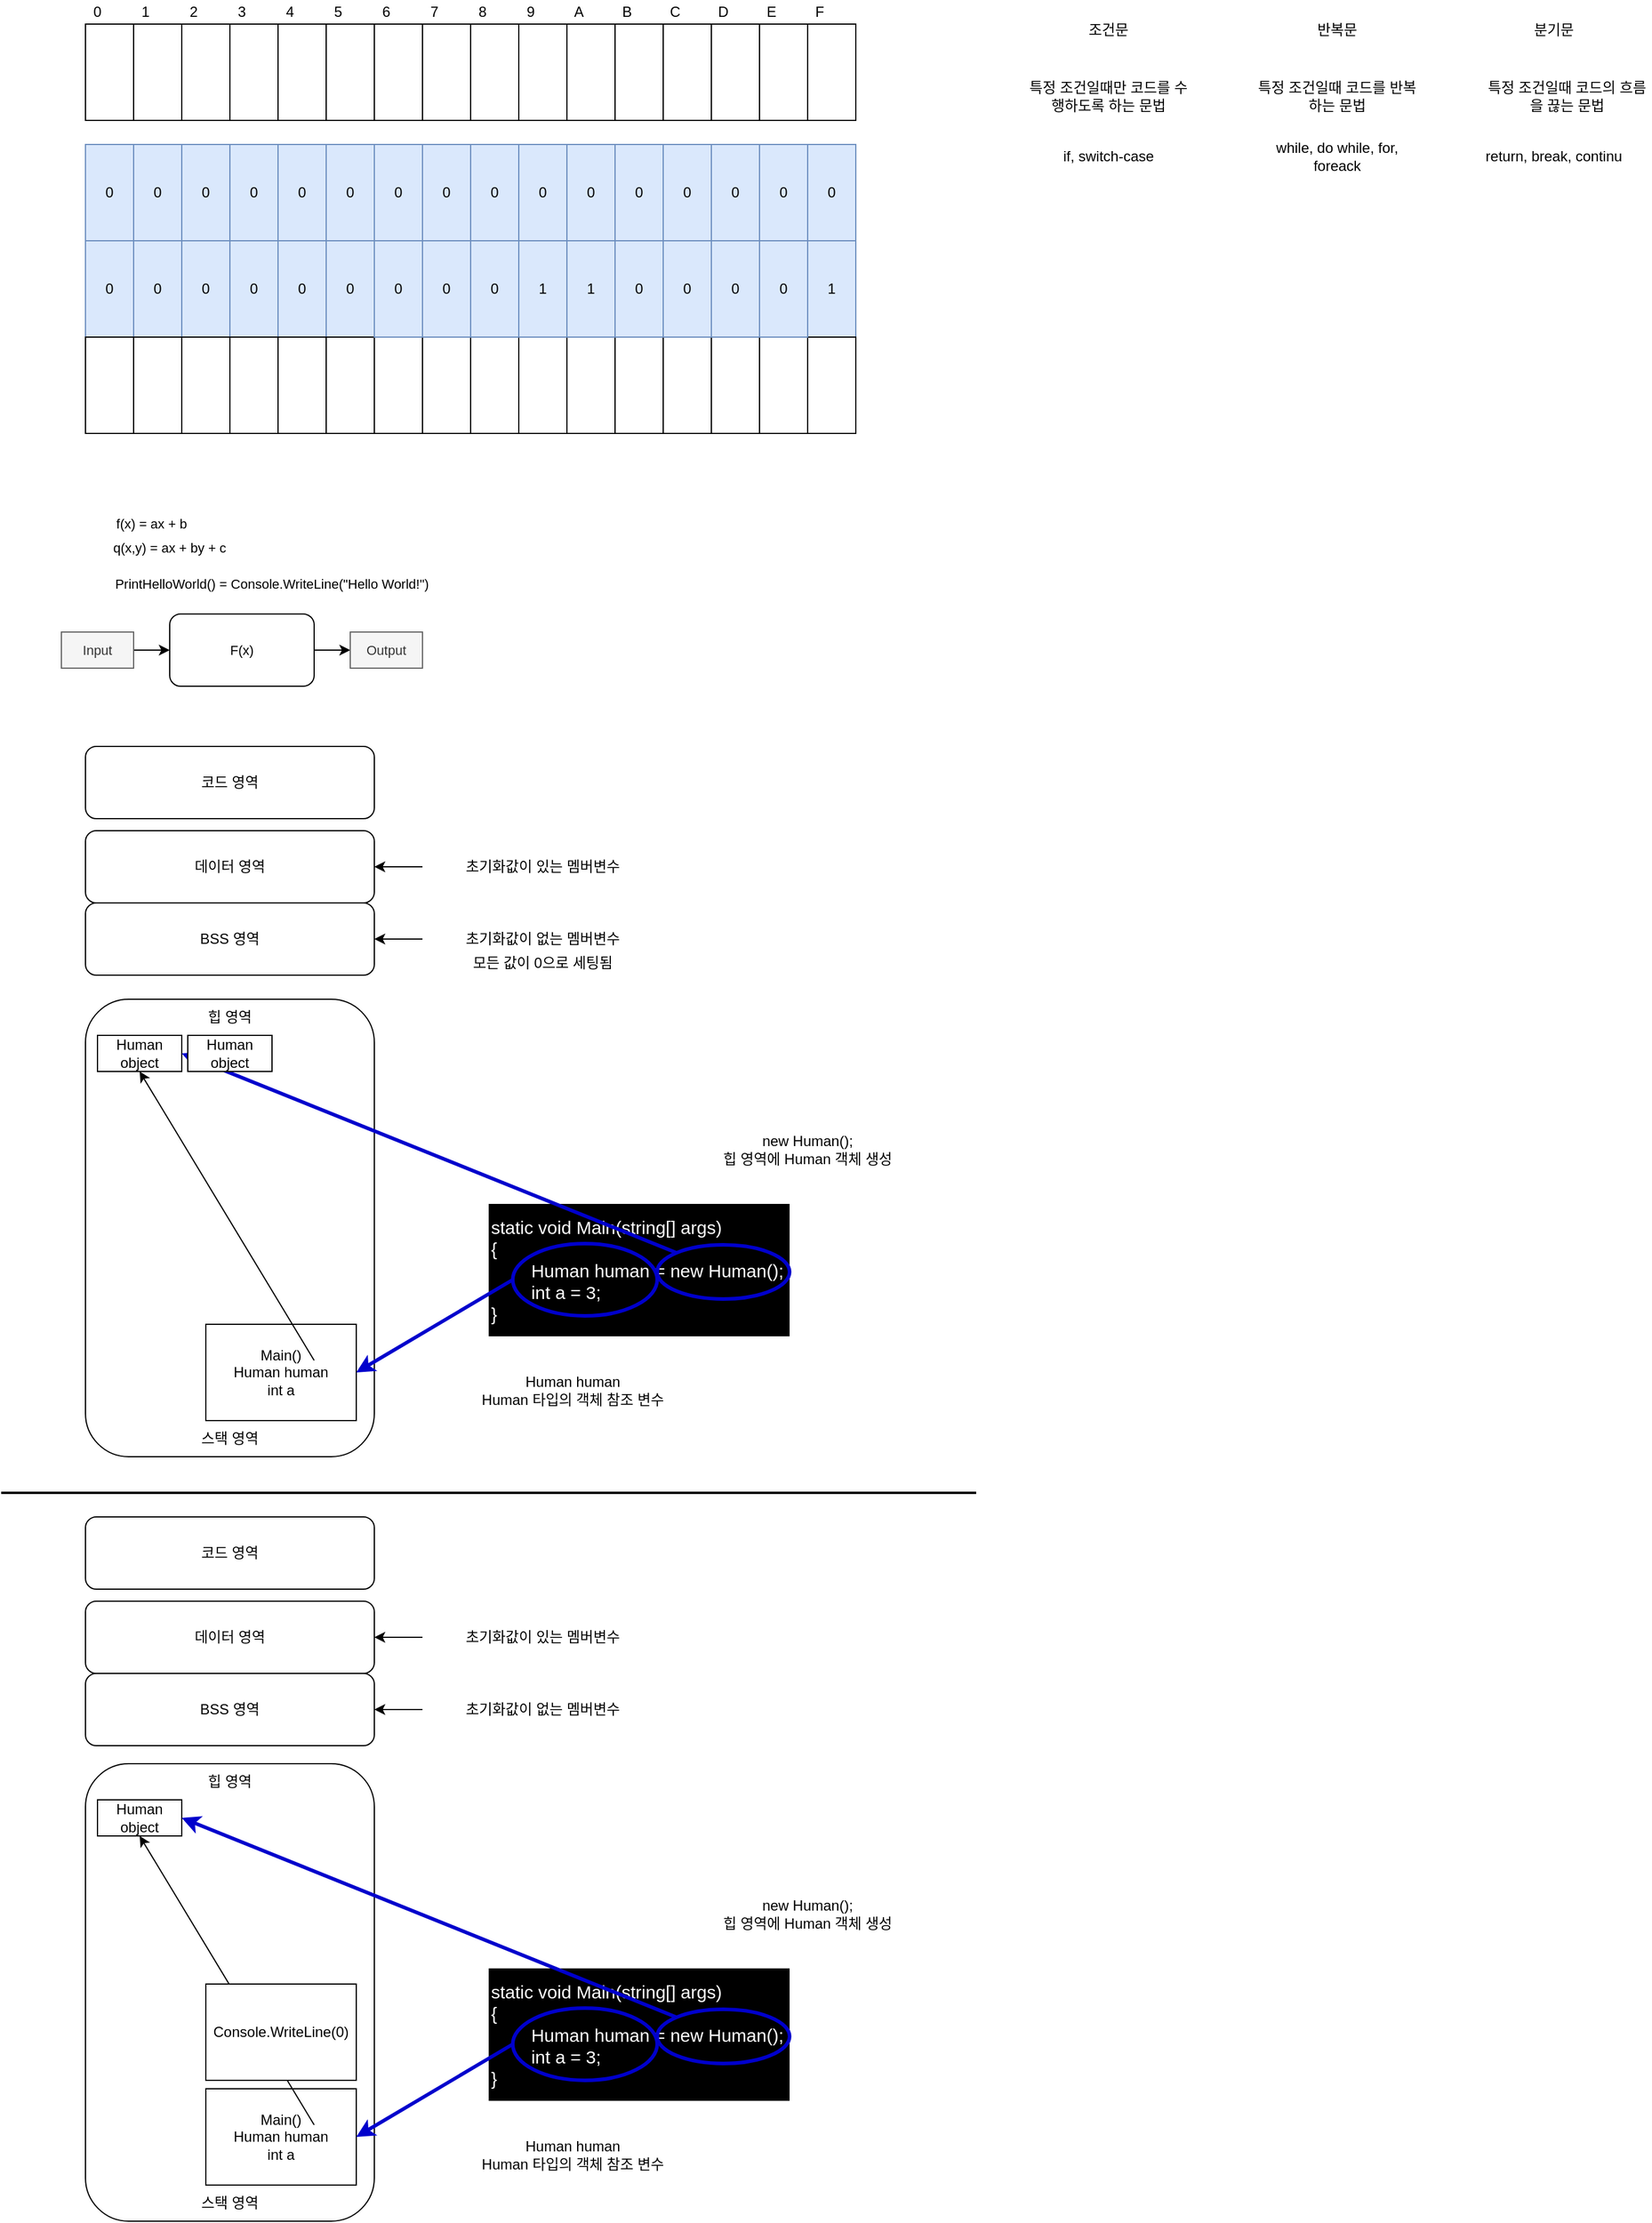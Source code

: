 <mxfile version="20.3.1" type="device"><diagram id="bMBIW_lGXPrj3nMDegeH" name="페이지-1"><mxGraphModel dx="1185" dy="662" grid="1" gridSize="10" guides="1" tooltips="1" connect="1" arrows="1" fold="1" page="1" pageScale="1" pageWidth="827" pageHeight="1169" math="0" shadow="0"><root><mxCell id="0"/><mxCell id="1" parent="0"/><mxCell id="JY2DjAAEAXkBjh5_Gut9-1" value="" style="rounded=0;whiteSpace=wrap;html=1;" parent="1" vertex="1"><mxGeometry x="80" y="40" width="40" height="80" as="geometry"/></mxCell><mxCell id="JY2DjAAEAXkBjh5_Gut9-2" value="" style="rounded=0;whiteSpace=wrap;html=1;" parent="1" vertex="1"><mxGeometry x="120" y="40" width="40" height="80" as="geometry"/></mxCell><mxCell id="JY2DjAAEAXkBjh5_Gut9-3" value="" style="rounded=0;whiteSpace=wrap;html=1;" parent="1" vertex="1"><mxGeometry x="160" y="40" width="40" height="80" as="geometry"/></mxCell><mxCell id="JY2DjAAEAXkBjh5_Gut9-4" value="" style="rounded=0;whiteSpace=wrap;html=1;" parent="1" vertex="1"><mxGeometry x="200" y="40" width="40" height="80" as="geometry"/></mxCell><mxCell id="JY2DjAAEAXkBjh5_Gut9-5" value="" style="rounded=0;whiteSpace=wrap;html=1;" parent="1" vertex="1"><mxGeometry x="240" y="40" width="40" height="80" as="geometry"/></mxCell><mxCell id="JY2DjAAEAXkBjh5_Gut9-6" value="" style="rounded=0;whiteSpace=wrap;html=1;" parent="1" vertex="1"><mxGeometry x="280" y="40" width="40" height="80" as="geometry"/></mxCell><mxCell id="JY2DjAAEAXkBjh5_Gut9-7" value="" style="rounded=0;whiteSpace=wrap;html=1;" parent="1" vertex="1"><mxGeometry x="320" y="40" width="40" height="80" as="geometry"/></mxCell><mxCell id="JY2DjAAEAXkBjh5_Gut9-8" value="" style="rounded=0;whiteSpace=wrap;html=1;" parent="1" vertex="1"><mxGeometry x="360" y="40" width="40" height="80" as="geometry"/></mxCell><mxCell id="JY2DjAAEAXkBjh5_Gut9-9" value="" style="rounded=0;whiteSpace=wrap;html=1;" parent="1" vertex="1"><mxGeometry x="400" y="40" width="40" height="80" as="geometry"/></mxCell><mxCell id="JY2DjAAEAXkBjh5_Gut9-10" value="" style="rounded=0;whiteSpace=wrap;html=1;" parent="1" vertex="1"><mxGeometry x="440" y="40" width="40" height="80" as="geometry"/></mxCell><mxCell id="JY2DjAAEAXkBjh5_Gut9-11" value="" style="rounded=0;whiteSpace=wrap;html=1;" parent="1" vertex="1"><mxGeometry x="480" y="40" width="40" height="80" as="geometry"/></mxCell><mxCell id="JY2DjAAEAXkBjh5_Gut9-12" value="" style="rounded=0;whiteSpace=wrap;html=1;" parent="1" vertex="1"><mxGeometry x="520" y="40" width="40" height="80" as="geometry"/></mxCell><mxCell id="JY2DjAAEAXkBjh5_Gut9-13" value="" style="rounded=0;whiteSpace=wrap;html=1;" parent="1" vertex="1"><mxGeometry x="560" y="40" width="40" height="80" as="geometry"/></mxCell><mxCell id="JY2DjAAEAXkBjh5_Gut9-14" value="" style="rounded=0;whiteSpace=wrap;html=1;" parent="1" vertex="1"><mxGeometry x="600" y="40" width="40" height="80" as="geometry"/></mxCell><mxCell id="JY2DjAAEAXkBjh5_Gut9-15" value="" style="rounded=0;whiteSpace=wrap;html=1;" parent="1" vertex="1"><mxGeometry x="640" y="40" width="40" height="80" as="geometry"/></mxCell><mxCell id="JY2DjAAEAXkBjh5_Gut9-16" value="" style="rounded=0;whiteSpace=wrap;html=1;" parent="1" vertex="1"><mxGeometry x="680" y="40" width="40" height="80" as="geometry"/></mxCell><mxCell id="JY2DjAAEAXkBjh5_Gut9-17" value="0" style="rounded=0;whiteSpace=wrap;html=1;fillColor=#dae8fc;strokeColor=#6c8ebf;" parent="1" vertex="1"><mxGeometry x="80" y="140" width="40" height="80" as="geometry"/></mxCell><mxCell id="JY2DjAAEAXkBjh5_Gut9-18" value="0" style="rounded=0;whiteSpace=wrap;html=1;fillColor=#dae8fc;strokeColor=#6c8ebf;" parent="1" vertex="1"><mxGeometry x="120" y="140" width="40" height="80" as="geometry"/></mxCell><mxCell id="JY2DjAAEAXkBjh5_Gut9-19" value="0" style="rounded=0;whiteSpace=wrap;html=1;fillColor=#dae8fc;strokeColor=#6c8ebf;" parent="1" vertex="1"><mxGeometry x="160" y="140" width="40" height="80" as="geometry"/></mxCell><mxCell id="JY2DjAAEAXkBjh5_Gut9-20" value="0" style="rounded=0;whiteSpace=wrap;html=1;fillColor=#dae8fc;strokeColor=#6c8ebf;" parent="1" vertex="1"><mxGeometry x="200" y="140" width="40" height="80" as="geometry"/></mxCell><mxCell id="JY2DjAAEAXkBjh5_Gut9-21" value="0" style="rounded=0;whiteSpace=wrap;html=1;fillColor=#dae8fc;strokeColor=#6c8ebf;" parent="1" vertex="1"><mxGeometry x="240" y="140" width="40" height="80" as="geometry"/></mxCell><mxCell id="JY2DjAAEAXkBjh5_Gut9-22" value="0" style="rounded=0;whiteSpace=wrap;html=1;fillColor=#dae8fc;strokeColor=#6c8ebf;" parent="1" vertex="1"><mxGeometry x="280" y="140" width="40" height="80" as="geometry"/></mxCell><mxCell id="JY2DjAAEAXkBjh5_Gut9-23" value="0" style="rounded=0;whiteSpace=wrap;html=1;fillColor=#dae8fc;strokeColor=#6c8ebf;" parent="1" vertex="1"><mxGeometry x="320" y="140" width="40" height="80" as="geometry"/></mxCell><mxCell id="JY2DjAAEAXkBjh5_Gut9-24" value="0" style="rounded=0;whiteSpace=wrap;html=1;fillColor=#dae8fc;strokeColor=#6c8ebf;" parent="1" vertex="1"><mxGeometry x="360" y="140" width="40" height="80" as="geometry"/></mxCell><mxCell id="JY2DjAAEAXkBjh5_Gut9-25" value="0" style="rounded=0;whiteSpace=wrap;html=1;fillColor=#dae8fc;strokeColor=#6c8ebf;" parent="1" vertex="1"><mxGeometry x="400" y="140" width="40" height="80" as="geometry"/></mxCell><mxCell id="JY2DjAAEAXkBjh5_Gut9-33" value="0" style="rounded=0;whiteSpace=wrap;html=1;fillColor=#dae8fc;strokeColor=#6c8ebf;" parent="1" vertex="1"><mxGeometry x="80" y="220" width="40" height="80" as="geometry"/></mxCell><mxCell id="JY2DjAAEAXkBjh5_Gut9-34" value="0" style="rounded=0;whiteSpace=wrap;html=1;fillColor=#dae8fc;strokeColor=#6c8ebf;" parent="1" vertex="1"><mxGeometry x="120" y="220" width="40" height="80" as="geometry"/></mxCell><mxCell id="JY2DjAAEAXkBjh5_Gut9-35" value="0" style="rounded=0;whiteSpace=wrap;html=1;fillColor=#dae8fc;strokeColor=#6c8ebf;" parent="1" vertex="1"><mxGeometry x="160" y="220" width="40" height="80" as="geometry"/></mxCell><mxCell id="JY2DjAAEAXkBjh5_Gut9-36" value="0" style="rounded=0;whiteSpace=wrap;html=1;fillColor=#dae8fc;strokeColor=#6c8ebf;" parent="1" vertex="1"><mxGeometry x="200" y="220" width="40" height="80" as="geometry"/></mxCell><mxCell id="JY2DjAAEAXkBjh5_Gut9-37" value="0" style="rounded=0;whiteSpace=wrap;html=1;fillColor=#dae8fc;strokeColor=#6c8ebf;" parent="1" vertex="1"><mxGeometry x="240" y="220" width="40" height="80" as="geometry"/></mxCell><mxCell id="JY2DjAAEAXkBjh5_Gut9-38" value="0" style="rounded=0;whiteSpace=wrap;html=1;fillColor=#dae8fc;strokeColor=#6c8ebf;" parent="1" vertex="1"><mxGeometry x="280" y="220" width="40" height="80" as="geometry"/></mxCell><mxCell id="JY2DjAAEAXkBjh5_Gut9-48" value="1" style="rounded=0;whiteSpace=wrap;html=1;fillColor=#dae8fc;strokeColor=#6c8ebf;" parent="1" vertex="1"><mxGeometry x="680" y="220" width="40" height="80" as="geometry"/></mxCell><mxCell id="JY2DjAAEAXkBjh5_Gut9-49" value="" style="rounded=0;whiteSpace=wrap;html=1;" parent="1" vertex="1"><mxGeometry x="80" y="300" width="40" height="80" as="geometry"/></mxCell><mxCell id="JY2DjAAEAXkBjh5_Gut9-50" value="" style="rounded=0;whiteSpace=wrap;html=1;" parent="1" vertex="1"><mxGeometry x="120" y="300" width="40" height="80" as="geometry"/></mxCell><mxCell id="JY2DjAAEAXkBjh5_Gut9-51" value="" style="rounded=0;whiteSpace=wrap;html=1;" parent="1" vertex="1"><mxGeometry x="160" y="300" width="40" height="80" as="geometry"/></mxCell><mxCell id="JY2DjAAEAXkBjh5_Gut9-52" value="" style="rounded=0;whiteSpace=wrap;html=1;" parent="1" vertex="1"><mxGeometry x="200" y="300" width="40" height="80" as="geometry"/></mxCell><mxCell id="JY2DjAAEAXkBjh5_Gut9-53" value="" style="rounded=0;whiteSpace=wrap;html=1;" parent="1" vertex="1"><mxGeometry x="240" y="300" width="40" height="80" as="geometry"/></mxCell><mxCell id="JY2DjAAEAXkBjh5_Gut9-54" value="" style="rounded=0;whiteSpace=wrap;html=1;" parent="1" vertex="1"><mxGeometry x="280" y="300" width="40" height="80" as="geometry"/></mxCell><mxCell id="JY2DjAAEAXkBjh5_Gut9-55" value="" style="rounded=0;whiteSpace=wrap;html=1;" parent="1" vertex="1"><mxGeometry x="320" y="300" width="40" height="80" as="geometry"/></mxCell><mxCell id="JY2DjAAEAXkBjh5_Gut9-56" value="" style="rounded=0;whiteSpace=wrap;html=1;" parent="1" vertex="1"><mxGeometry x="360" y="300" width="40" height="80" as="geometry"/></mxCell><mxCell id="JY2DjAAEAXkBjh5_Gut9-57" value="" style="rounded=0;whiteSpace=wrap;html=1;" parent="1" vertex="1"><mxGeometry x="400" y="300" width="40" height="80" as="geometry"/></mxCell><mxCell id="JY2DjAAEAXkBjh5_Gut9-58" value="" style="rounded=0;whiteSpace=wrap;html=1;" parent="1" vertex="1"><mxGeometry x="440" y="300" width="40" height="80" as="geometry"/></mxCell><mxCell id="JY2DjAAEAXkBjh5_Gut9-59" value="" style="rounded=0;whiteSpace=wrap;html=1;" parent="1" vertex="1"><mxGeometry x="480" y="300" width="40" height="80" as="geometry"/></mxCell><mxCell id="JY2DjAAEAXkBjh5_Gut9-60" value="" style="rounded=0;whiteSpace=wrap;html=1;" parent="1" vertex="1"><mxGeometry x="520" y="300" width="40" height="80" as="geometry"/></mxCell><mxCell id="JY2DjAAEAXkBjh5_Gut9-61" value="" style="rounded=0;whiteSpace=wrap;html=1;" parent="1" vertex="1"><mxGeometry x="560" y="300" width="40" height="80" as="geometry"/></mxCell><mxCell id="JY2DjAAEAXkBjh5_Gut9-62" value="" style="rounded=0;whiteSpace=wrap;html=1;" parent="1" vertex="1"><mxGeometry x="600" y="300" width="40" height="80" as="geometry"/></mxCell><mxCell id="JY2DjAAEAXkBjh5_Gut9-63" value="" style="rounded=0;whiteSpace=wrap;html=1;" parent="1" vertex="1"><mxGeometry x="640" y="300" width="40" height="80" as="geometry"/></mxCell><mxCell id="JY2DjAAEAXkBjh5_Gut9-64" value="" style="rounded=0;whiteSpace=wrap;html=1;" parent="1" vertex="1"><mxGeometry x="680" y="300" width="40" height="80" as="geometry"/></mxCell><mxCell id="JY2DjAAEAXkBjh5_Gut9-65" value="0" style="text;html=1;strokeColor=none;fillColor=none;align=center;verticalAlign=middle;whiteSpace=wrap;rounded=0;" parent="1" vertex="1"><mxGeometry x="80" y="20" width="20" height="20" as="geometry"/></mxCell><mxCell id="JY2DjAAEAXkBjh5_Gut9-66" value="1" style="text;html=1;strokeColor=none;fillColor=none;align=center;verticalAlign=middle;whiteSpace=wrap;rounded=0;" parent="1" vertex="1"><mxGeometry x="120" y="20" width="20" height="20" as="geometry"/></mxCell><mxCell id="JY2DjAAEAXkBjh5_Gut9-68" value="2" style="text;html=1;strokeColor=none;fillColor=none;align=center;verticalAlign=middle;whiteSpace=wrap;rounded=0;" parent="1" vertex="1"><mxGeometry x="160" y="20" width="20" height="20" as="geometry"/></mxCell><mxCell id="JY2DjAAEAXkBjh5_Gut9-69" value="3" style="text;html=1;strokeColor=none;fillColor=none;align=center;verticalAlign=middle;whiteSpace=wrap;rounded=0;" parent="1" vertex="1"><mxGeometry x="200" y="20" width="20" height="20" as="geometry"/></mxCell><mxCell id="JY2DjAAEAXkBjh5_Gut9-70" value="4" style="text;html=1;strokeColor=none;fillColor=none;align=center;verticalAlign=middle;whiteSpace=wrap;rounded=0;" parent="1" vertex="1"><mxGeometry x="240" y="20" width="20" height="20" as="geometry"/></mxCell><mxCell id="JY2DjAAEAXkBjh5_Gut9-71" value="5" style="text;html=1;strokeColor=none;fillColor=none;align=center;verticalAlign=middle;whiteSpace=wrap;rounded=0;" parent="1" vertex="1"><mxGeometry x="280" y="20" width="20" height="20" as="geometry"/></mxCell><mxCell id="JY2DjAAEAXkBjh5_Gut9-72" value="6" style="text;html=1;strokeColor=none;fillColor=none;align=center;verticalAlign=middle;whiteSpace=wrap;rounded=0;" parent="1" vertex="1"><mxGeometry x="320" y="20" width="20" height="20" as="geometry"/></mxCell><mxCell id="JY2DjAAEAXkBjh5_Gut9-73" value="7" style="text;html=1;strokeColor=none;fillColor=none;align=center;verticalAlign=middle;whiteSpace=wrap;rounded=0;" parent="1" vertex="1"><mxGeometry x="360" y="20" width="20" height="20" as="geometry"/></mxCell><mxCell id="JY2DjAAEAXkBjh5_Gut9-74" value="8" style="text;html=1;strokeColor=none;fillColor=none;align=center;verticalAlign=middle;whiteSpace=wrap;rounded=0;" parent="1" vertex="1"><mxGeometry x="400" y="20" width="20" height="20" as="geometry"/></mxCell><mxCell id="JY2DjAAEAXkBjh5_Gut9-75" value="9" style="text;html=1;strokeColor=none;fillColor=none;align=center;verticalAlign=middle;whiteSpace=wrap;rounded=0;" parent="1" vertex="1"><mxGeometry x="440" y="20" width="20" height="20" as="geometry"/></mxCell><mxCell id="JY2DjAAEAXkBjh5_Gut9-76" value="A" style="text;html=1;strokeColor=none;fillColor=none;align=center;verticalAlign=middle;whiteSpace=wrap;rounded=0;" parent="1" vertex="1"><mxGeometry x="480" y="20" width="20" height="20" as="geometry"/></mxCell><mxCell id="JY2DjAAEAXkBjh5_Gut9-77" value="B" style="text;html=1;strokeColor=none;fillColor=none;align=center;verticalAlign=middle;whiteSpace=wrap;rounded=0;" parent="1" vertex="1"><mxGeometry x="520" y="20" width="20" height="20" as="geometry"/></mxCell><mxCell id="JY2DjAAEAXkBjh5_Gut9-78" value="C" style="text;html=1;strokeColor=none;fillColor=none;align=center;verticalAlign=middle;whiteSpace=wrap;rounded=0;" parent="1" vertex="1"><mxGeometry x="560" y="20" width="20" height="20" as="geometry"/></mxCell><mxCell id="JY2DjAAEAXkBjh5_Gut9-79" value="D" style="text;html=1;strokeColor=none;fillColor=none;align=center;verticalAlign=middle;whiteSpace=wrap;rounded=0;" parent="1" vertex="1"><mxGeometry x="600" y="20" width="20" height="20" as="geometry"/></mxCell><mxCell id="JY2DjAAEAXkBjh5_Gut9-80" value="E" style="text;html=1;strokeColor=none;fillColor=none;align=center;verticalAlign=middle;whiteSpace=wrap;rounded=0;" parent="1" vertex="1"><mxGeometry x="640" y="20" width="20" height="20" as="geometry"/></mxCell><mxCell id="JY2DjAAEAXkBjh5_Gut9-81" value="F" style="text;html=1;strokeColor=none;fillColor=none;align=center;verticalAlign=middle;whiteSpace=wrap;rounded=0;" parent="1" vertex="1"><mxGeometry x="680" y="20" width="20" height="20" as="geometry"/></mxCell><mxCell id="JY2DjAAEAXkBjh5_Gut9-82" value="f(x) = ax + b" style="text;html=1;strokeColor=none;fillColor=none;align=center;verticalAlign=middle;whiteSpace=wrap;rounded=0;fontSize=11;" parent="1" vertex="1"><mxGeometry x="80" y="440" width="110" height="30" as="geometry"/></mxCell><mxCell id="JY2DjAAEAXkBjh5_Gut9-85" value="" style="edgeStyle=orthogonalEdgeStyle;rounded=0;orthogonalLoop=1;jettySize=auto;html=1;fontSize=11;" parent="1" source="JY2DjAAEAXkBjh5_Gut9-83" target="JY2DjAAEAXkBjh5_Gut9-84" edge="1"><mxGeometry relative="1" as="geometry"/></mxCell><mxCell id="JY2DjAAEAXkBjh5_Gut9-83" value="Input" style="text;html=1;align=center;verticalAlign=middle;whiteSpace=wrap;rounded=0;fontSize=11;fillColor=#f5f5f5;fontColor=#333333;strokeColor=#666666;" parent="1" vertex="1"><mxGeometry x="60" y="545" width="60" height="30" as="geometry"/></mxCell><mxCell id="JY2DjAAEAXkBjh5_Gut9-87" value="" style="edgeStyle=orthogonalEdgeStyle;rounded=0;orthogonalLoop=1;jettySize=auto;html=1;fontSize=11;" parent="1" source="JY2DjAAEAXkBjh5_Gut9-84" target="JY2DjAAEAXkBjh5_Gut9-86" edge="1"><mxGeometry relative="1" as="geometry"/></mxCell><mxCell id="JY2DjAAEAXkBjh5_Gut9-84" value="F(x)" style="rounded=1;whiteSpace=wrap;html=1;fontSize=11;" parent="1" vertex="1"><mxGeometry x="150" y="530" width="120" height="60" as="geometry"/></mxCell><mxCell id="JY2DjAAEAXkBjh5_Gut9-86" value="Output" style="text;html=1;align=center;verticalAlign=middle;whiteSpace=wrap;rounded=0;fontSize=11;fillColor=#f5f5f5;fontColor=#333333;strokeColor=#666666;" parent="1" vertex="1"><mxGeometry x="300" y="545" width="60" height="30" as="geometry"/></mxCell><mxCell id="JY2DjAAEAXkBjh5_Gut9-88" value="0" style="rounded=0;whiteSpace=wrap;html=1;fillColor=#dae8fc;strokeColor=#6c8ebf;" parent="1" vertex="1"><mxGeometry x="640" y="220" width="40" height="80" as="geometry"/></mxCell><mxCell id="JY2DjAAEAXkBjh5_Gut9-89" value="0" style="rounded=0;whiteSpace=wrap;html=1;fillColor=#dae8fc;strokeColor=#6c8ebf;" parent="1" vertex="1"><mxGeometry x="600" y="220" width="40" height="80" as="geometry"/></mxCell><mxCell id="JY2DjAAEAXkBjh5_Gut9-90" value="0" style="rounded=0;whiteSpace=wrap;html=1;fillColor=#dae8fc;strokeColor=#6c8ebf;" parent="1" vertex="1"><mxGeometry x="320" y="220" width="40" height="80" as="geometry"/></mxCell><mxCell id="JY2DjAAEAXkBjh5_Gut9-91" value="0" style="rounded=0;whiteSpace=wrap;html=1;fillColor=#dae8fc;strokeColor=#6c8ebf;" parent="1" vertex="1"><mxGeometry x="360" y="220" width="40" height="80" as="geometry"/></mxCell><mxCell id="JY2DjAAEAXkBjh5_Gut9-92" value="0" style="rounded=0;whiteSpace=wrap;html=1;fillColor=#dae8fc;strokeColor=#6c8ebf;" parent="1" vertex="1"><mxGeometry x="400" y="220" width="40" height="80" as="geometry"/></mxCell><mxCell id="JY2DjAAEAXkBjh5_Gut9-93" value="1" style="rounded=0;whiteSpace=wrap;html=1;fillColor=#dae8fc;strokeColor=#6c8ebf;" parent="1" vertex="1"><mxGeometry x="440" y="220" width="40" height="80" as="geometry"/></mxCell><mxCell id="JY2DjAAEAXkBjh5_Gut9-94" value="1" style="rounded=0;whiteSpace=wrap;html=1;fillColor=#dae8fc;strokeColor=#6c8ebf;" parent="1" vertex="1"><mxGeometry x="480" y="220" width="40" height="80" as="geometry"/></mxCell><mxCell id="JY2DjAAEAXkBjh5_Gut9-95" value="0" style="rounded=0;whiteSpace=wrap;html=1;fillColor=#dae8fc;strokeColor=#6c8ebf;" parent="1" vertex="1"><mxGeometry x="520" y="220" width="40" height="80" as="geometry"/></mxCell><mxCell id="JY2DjAAEAXkBjh5_Gut9-96" value="0" style="rounded=0;whiteSpace=wrap;html=1;fillColor=#dae8fc;strokeColor=#6c8ebf;" parent="1" vertex="1"><mxGeometry x="560" y="220" width="40" height="80" as="geometry"/></mxCell><mxCell id="JY2DjAAEAXkBjh5_Gut9-97" value="0" style="rounded=0;whiteSpace=wrap;html=1;fillColor=#dae8fc;strokeColor=#6c8ebf;" parent="1" vertex="1"><mxGeometry x="440" y="140" width="40" height="80" as="geometry"/></mxCell><mxCell id="JY2DjAAEAXkBjh5_Gut9-98" value="0" style="rounded=0;whiteSpace=wrap;html=1;fillColor=#dae8fc;strokeColor=#6c8ebf;" parent="1" vertex="1"><mxGeometry x="480" y="140" width="40" height="80" as="geometry"/></mxCell><mxCell id="JY2DjAAEAXkBjh5_Gut9-99" value="0" style="rounded=0;whiteSpace=wrap;html=1;fillColor=#dae8fc;strokeColor=#6c8ebf;" parent="1" vertex="1"><mxGeometry x="520" y="140" width="40" height="80" as="geometry"/></mxCell><mxCell id="JY2DjAAEAXkBjh5_Gut9-100" value="0" style="rounded=0;whiteSpace=wrap;html=1;fillColor=#dae8fc;strokeColor=#6c8ebf;" parent="1" vertex="1"><mxGeometry x="560" y="140" width="40" height="80" as="geometry"/></mxCell><mxCell id="JY2DjAAEAXkBjh5_Gut9-101" value="0" style="rounded=0;whiteSpace=wrap;html=1;fillColor=#dae8fc;strokeColor=#6c8ebf;" parent="1" vertex="1"><mxGeometry x="600" y="140" width="40" height="80" as="geometry"/></mxCell><mxCell id="JY2DjAAEAXkBjh5_Gut9-102" value="0" style="rounded=0;whiteSpace=wrap;html=1;fillColor=#dae8fc;strokeColor=#6c8ebf;" parent="1" vertex="1"><mxGeometry x="640" y="140" width="40" height="80" as="geometry"/></mxCell><mxCell id="JY2DjAAEAXkBjh5_Gut9-103" value="0" style="rounded=0;whiteSpace=wrap;html=1;fillColor=#dae8fc;strokeColor=#6c8ebf;" parent="1" vertex="1"><mxGeometry x="680" y="140" width="40" height="80" as="geometry"/></mxCell><mxCell id="Csu0L9kvIQDywbgfnwG3-1" value="q(x,y) = ax + by + c" style="text;html=1;strokeColor=none;fillColor=none;align=center;verticalAlign=middle;whiteSpace=wrap;rounded=0;fontSize=11;" parent="1" vertex="1"><mxGeometry x="80" y="460" width="140" height="30" as="geometry"/></mxCell><mxCell id="Csu0L9kvIQDywbgfnwG3-2" value="&lt;div&gt;PrintHelloWorld() =&amp;nbsp;&lt;span style=&quot;background-color: initial;&quot;&gt;Console.WriteLine(&quot;Hello World!&quot;)&lt;/span&gt;&lt;/div&gt;" style="text;html=1;strokeColor=none;fillColor=none;align=center;verticalAlign=middle;whiteSpace=wrap;rounded=0;fontSize=11;" parent="1" vertex="1"><mxGeometry x="80" y="490" width="310" height="30" as="geometry"/></mxCell><mxCell id="Csu0L9kvIQDywbgfnwG3-3" value="" style="rounded=1;whiteSpace=wrap;html=1;" parent="1" vertex="1"><mxGeometry x="80" y="850" width="240" height="380" as="geometry"/></mxCell><mxCell id="Csu0L9kvIQDywbgfnwG3-4" value="코드 영역" style="rounded=1;whiteSpace=wrap;html=1;" parent="1" vertex="1"><mxGeometry x="80" y="640" width="240" height="60" as="geometry"/></mxCell><mxCell id="Csu0L9kvIQDywbgfnwG3-5" value="데이터 영역" style="rounded=1;whiteSpace=wrap;html=1;" parent="1" vertex="1"><mxGeometry x="80" y="710" width="240" height="60" as="geometry"/></mxCell><mxCell id="Csu0L9kvIQDywbgfnwG3-6" value="BSS 영역" style="rounded=1;whiteSpace=wrap;html=1;" parent="1" vertex="1"><mxGeometry x="80" y="770" width="240" height="60" as="geometry"/></mxCell><mxCell id="Csu0L9kvIQDywbgfnwG3-11" value="" style="edgeStyle=orthogonalEdgeStyle;rounded=0;orthogonalLoop=1;jettySize=auto;html=1;" parent="1" source="Csu0L9kvIQDywbgfnwG3-7" edge="1"><mxGeometry relative="1" as="geometry"><mxPoint x="320" y="740" as="targetPoint"/></mxGeometry></mxCell><mxCell id="Csu0L9kvIQDywbgfnwG3-7" value="초기화값이 있는 멤버변수" style="text;html=1;strokeColor=none;fillColor=none;align=center;verticalAlign=middle;whiteSpace=wrap;rounded=0;" parent="1" vertex="1"><mxGeometry x="360" y="720" width="200" height="40" as="geometry"/></mxCell><mxCell id="Csu0L9kvIQDywbgfnwG3-9" value="" style="edgeStyle=orthogonalEdgeStyle;rounded=0;orthogonalLoop=1;jettySize=auto;html=1;" parent="1" source="Csu0L9kvIQDywbgfnwG3-8" target="Csu0L9kvIQDywbgfnwG3-6" edge="1"><mxGeometry relative="1" as="geometry"/></mxCell><mxCell id="Csu0L9kvIQDywbgfnwG3-8" value="초기화값이 없는 멤버변수" style="text;html=1;strokeColor=none;fillColor=none;align=center;verticalAlign=middle;whiteSpace=wrap;rounded=0;" parent="1" vertex="1"><mxGeometry x="360" y="780" width="200" height="40" as="geometry"/></mxCell><mxCell id="Csu0L9kvIQDywbgfnwG3-12" value="힙 영역" style="text;html=1;strokeColor=none;fillColor=none;align=center;verticalAlign=middle;whiteSpace=wrap;rounded=0;" parent="1" vertex="1"><mxGeometry x="170" y="850" width="60" height="30" as="geometry"/></mxCell><mxCell id="Csu0L9kvIQDywbgfnwG3-13" value="스택 영역" style="text;html=1;strokeColor=none;fillColor=none;align=center;verticalAlign=middle;whiteSpace=wrap;rounded=0;" parent="1" vertex="1"><mxGeometry x="165" y="1200" width="70" height="30" as="geometry"/></mxCell><mxCell id="Csu0L9kvIQDywbgfnwG3-14" value="Main()&lt;br&gt;Human human&lt;br&gt;int a" style="text;html=1;align=center;verticalAlign=middle;whiteSpace=wrap;rounded=0;fillColor=default;strokeColor=default;" parent="1" vertex="1"><mxGeometry x="180" y="1120" width="125" height="80" as="geometry"/></mxCell><mxCell id="Csu0L9kvIQDywbgfnwG3-16" value="Human&lt;br&gt;object" style="text;html=1;align=center;verticalAlign=middle;whiteSpace=wrap;rounded=0;strokeColor=default;fillColor=default;" parent="1" vertex="1"><mxGeometry x="90" y="880" width="70" height="30" as="geometry"/></mxCell><mxCell id="Csu0L9kvIQDywbgfnwG3-17" value="&lt;div style=&quot;font-size: 15px;&quot;&gt;static void Main(string[] args)&lt;/div&gt;&lt;div style=&quot;font-size: 15px;&quot;&gt;{&lt;/div&gt;&lt;div style=&quot;font-size: 15px;&quot;&gt;&lt;span style=&quot;white-space: pre; font-size: 15px;&quot;&gt;&#9;&lt;/span&gt;Human human = new Human();&lt;/div&gt;&lt;div style=&quot;font-size: 15px;&quot;&gt;&lt;span style=&quot;background-color: initial; font-size: 15px;&quot;&gt;&lt;span style=&quot;white-space: pre; font-size: 15px;&quot;&gt;&#9;&lt;/span&gt;int a = 3;&lt;/span&gt;&lt;/div&gt;&lt;div style=&quot;font-size: 15px;&quot;&gt;}&lt;/div&gt;" style="text;html=1;strokeColor=none;fillColor=#000000;align=left;verticalAlign=middle;whiteSpace=wrap;rounded=0;fontColor=#FFFFFF;fontSize=15;" parent="1" vertex="1"><mxGeometry x="415" y="1020" width="250" height="110" as="geometry"/></mxCell><mxCell id="Csu0L9kvIQDywbgfnwG3-18" value="" style="ellipse;whiteSpace=wrap;html=1;strokeColor=#0000CC;fontSize=15;fontColor=#FFFFFF;fillColor=none;strokeWidth=3;" parent="1" vertex="1"><mxGeometry x="555" y="1054" width="110" height="45" as="geometry"/></mxCell><mxCell id="Csu0L9kvIQDywbgfnwG3-19" value="" style="ellipse;whiteSpace=wrap;html=1;strokeColor=#0000CC;fontSize=15;fontColor=#FFFFFF;fillColor=none;strokeWidth=3;" parent="1" vertex="1"><mxGeometry x="435" y="1053" width="120" height="60" as="geometry"/></mxCell><mxCell id="Csu0L9kvIQDywbgfnwG3-20" value="" style="endArrow=classic;html=1;rounded=0;fontSize=15;fontColor=#FFFFFF;strokeWidth=3;strokeColor=#0000CC;entryX=1;entryY=0.5;entryDx=0;entryDy=0;exitX=0;exitY=0.5;exitDx=0;exitDy=0;" parent="1" source="Csu0L9kvIQDywbgfnwG3-19" target="Csu0L9kvIQDywbgfnwG3-14" edge="1"><mxGeometry width="50" height="50" relative="1" as="geometry"><mxPoint x="570" y="1270" as="sourcePoint"/><mxPoint x="620" y="1220" as="targetPoint"/></mxGeometry></mxCell><mxCell id="Csu0L9kvIQDywbgfnwG3-21" value="" style="endArrow=classic;html=1;rounded=0;fontSize=15;fontColor=#FFFFFF;strokeWidth=3;strokeColor=#0000CC;entryX=1;entryY=0.5;entryDx=0;entryDy=0;exitX=0;exitY=0;exitDx=0;exitDy=0;" parent="1" source="Csu0L9kvIQDywbgfnwG3-18" target="Csu0L9kvIQDywbgfnwG3-16" edge="1"><mxGeometry width="50" height="50" relative="1" as="geometry"><mxPoint x="397.574" y="1081.716" as="sourcePoint"/><mxPoint x="160" y="895" as="targetPoint"/><Array as="points"/></mxGeometry></mxCell><mxCell id="oiDWE5p3f3Ndforn_yfP-1" value="new Human();&lt;br&gt;힙 영역에 Human 객체 생성" style="text;html=1;strokeColor=none;fillColor=none;align=center;verticalAlign=middle;whiteSpace=wrap;rounded=0;" parent="1" vertex="1"><mxGeometry x="600" y="950" width="160" height="50" as="geometry"/></mxCell><mxCell id="oiDWE5p3f3Ndforn_yfP-2" value="Human human&lt;br&gt;Human 타입의 객체 참조 변수" style="text;html=1;strokeColor=none;fillColor=none;align=center;verticalAlign=middle;whiteSpace=wrap;rounded=0;" parent="1" vertex="1"><mxGeometry x="400" y="1150" width="170" height="50" as="geometry"/></mxCell><mxCell id="oiDWE5p3f3Ndforn_yfP-3" value="" style="endArrow=classic;html=1;rounded=0;entryX=0.5;entryY=1;entryDx=0;entryDy=0;" parent="1" target="Csu0L9kvIQDywbgfnwG3-16" edge="1"><mxGeometry width="50" height="50" relative="1" as="geometry"><mxPoint x="270" y="1150" as="sourcePoint"/><mxPoint x="440" y="940" as="targetPoint"/></mxGeometry></mxCell><mxCell id="oiDWE5p3f3Ndforn_yfP-5" value="" style="rounded=1;whiteSpace=wrap;html=1;" parent="1" vertex="1"><mxGeometry x="80" y="1485" width="240" height="380" as="geometry"/></mxCell><mxCell id="oiDWE5p3f3Ndforn_yfP-6" value="힙 영역" style="text;html=1;strokeColor=none;fillColor=none;align=center;verticalAlign=middle;whiteSpace=wrap;rounded=0;" parent="1" vertex="1"><mxGeometry x="170" y="1485" width="60" height="30" as="geometry"/></mxCell><mxCell id="oiDWE5p3f3Ndforn_yfP-7" value="스택 영역" style="text;html=1;strokeColor=none;fillColor=none;align=center;verticalAlign=middle;whiteSpace=wrap;rounded=0;" parent="1" vertex="1"><mxGeometry x="165" y="1835" width="70" height="30" as="geometry"/></mxCell><mxCell id="oiDWE5p3f3Ndforn_yfP-8" value="Main()&lt;br&gt;Human human&lt;br&gt;int a" style="text;html=1;align=center;verticalAlign=middle;whiteSpace=wrap;rounded=0;fillColor=default;strokeColor=default;" parent="1" vertex="1"><mxGeometry x="180" y="1755" width="125" height="80" as="geometry"/></mxCell><mxCell id="oiDWE5p3f3Ndforn_yfP-9" value="Human&lt;br&gt;object" style="text;html=1;align=center;verticalAlign=middle;whiteSpace=wrap;rounded=0;strokeColor=default;" parent="1" vertex="1"><mxGeometry x="90" y="1515" width="70" height="30" as="geometry"/></mxCell><mxCell id="oiDWE5p3f3Ndforn_yfP-10" value="&lt;div style=&quot;font-size: 15px;&quot;&gt;static void Main(string[] args)&lt;/div&gt;&lt;div style=&quot;font-size: 15px;&quot;&gt;{&lt;/div&gt;&lt;div style=&quot;font-size: 15px;&quot;&gt;&lt;span style=&quot;white-space: pre; font-size: 15px;&quot;&gt;&#9;&lt;/span&gt;Human human = new Human();&lt;/div&gt;&lt;div style=&quot;font-size: 15px;&quot;&gt;&lt;span style=&quot;background-color: initial; font-size: 15px;&quot;&gt;&lt;span style=&quot;white-space: pre; font-size: 15px;&quot;&gt;&#9;&lt;/span&gt;int a = 3;&lt;/span&gt;&lt;/div&gt;&lt;div style=&quot;font-size: 15px;&quot;&gt;}&lt;/div&gt;" style="text;html=1;strokeColor=none;fillColor=#000000;align=left;verticalAlign=middle;whiteSpace=wrap;rounded=0;fontColor=#FFFFFF;fontSize=15;" parent="1" vertex="1"><mxGeometry x="415" y="1655" width="250" height="110" as="geometry"/></mxCell><mxCell id="oiDWE5p3f3Ndforn_yfP-11" value="" style="ellipse;whiteSpace=wrap;html=1;strokeColor=#0000CC;fontSize=15;fontColor=#FFFFFF;fillColor=none;strokeWidth=3;" parent="1" vertex="1"><mxGeometry x="555" y="1689" width="110" height="45" as="geometry"/></mxCell><mxCell id="oiDWE5p3f3Ndforn_yfP-12" value="" style="ellipse;whiteSpace=wrap;html=1;strokeColor=#0000CC;fontSize=15;fontColor=#FFFFFF;fillColor=none;strokeWidth=3;" parent="1" vertex="1"><mxGeometry x="435" y="1688" width="120" height="60" as="geometry"/></mxCell><mxCell id="oiDWE5p3f3Ndforn_yfP-13" value="" style="endArrow=classic;html=1;rounded=0;fontSize=15;fontColor=#FFFFFF;strokeWidth=3;strokeColor=#0000CC;entryX=1;entryY=0.5;entryDx=0;entryDy=0;exitX=0;exitY=0.5;exitDx=0;exitDy=0;" parent="1" source="oiDWE5p3f3Ndforn_yfP-12" target="oiDWE5p3f3Ndforn_yfP-8" edge="1"><mxGeometry width="50" height="50" relative="1" as="geometry"><mxPoint x="570" y="1905" as="sourcePoint"/><mxPoint x="620" y="1855" as="targetPoint"/></mxGeometry></mxCell><mxCell id="oiDWE5p3f3Ndforn_yfP-14" value="" style="endArrow=classic;html=1;rounded=0;fontSize=15;fontColor=#FFFFFF;strokeWidth=3;strokeColor=#0000CC;entryX=1;entryY=0.5;entryDx=0;entryDy=0;exitX=0;exitY=0;exitDx=0;exitDy=0;" parent="1" source="oiDWE5p3f3Ndforn_yfP-11" target="oiDWE5p3f3Ndforn_yfP-9" edge="1"><mxGeometry width="50" height="50" relative="1" as="geometry"><mxPoint x="397.574" y="1716.716" as="sourcePoint"/><mxPoint x="160" y="1530" as="targetPoint"/><Array as="points"/></mxGeometry></mxCell><mxCell id="oiDWE5p3f3Ndforn_yfP-15" value="new Human();&lt;br&gt;힙 영역에 Human 객체 생성" style="text;html=1;strokeColor=none;fillColor=none;align=center;verticalAlign=middle;whiteSpace=wrap;rounded=0;" parent="1" vertex="1"><mxGeometry x="600" y="1585" width="160" height="50" as="geometry"/></mxCell><mxCell id="oiDWE5p3f3Ndforn_yfP-16" value="Human human&lt;br&gt;Human 타입의 객체 참조 변수" style="text;html=1;strokeColor=none;fillColor=none;align=center;verticalAlign=middle;whiteSpace=wrap;rounded=0;" parent="1" vertex="1"><mxGeometry x="400" y="1785" width="170" height="50" as="geometry"/></mxCell><mxCell id="oiDWE5p3f3Ndforn_yfP-17" value="" style="endArrow=classic;html=1;rounded=0;entryX=0.5;entryY=1;entryDx=0;entryDy=0;" parent="1" target="oiDWE5p3f3Ndforn_yfP-9" edge="1"><mxGeometry width="50" height="50" relative="1" as="geometry"><mxPoint x="270" y="1785" as="sourcePoint"/><mxPoint x="440" y="1575" as="targetPoint"/></mxGeometry></mxCell><mxCell id="oiDWE5p3f3Ndforn_yfP-18" value="Console.WriteLine(0)" style="text;html=1;align=center;verticalAlign=middle;whiteSpace=wrap;rounded=0;fillColor=default;strokeColor=default;" parent="1" vertex="1"><mxGeometry x="180" y="1668" width="125" height="80" as="geometry"/></mxCell><mxCell id="oiDWE5p3f3Ndforn_yfP-19" value="코드 영역" style="rounded=1;whiteSpace=wrap;html=1;" parent="1" vertex="1"><mxGeometry x="80" y="1280" width="240" height="60" as="geometry"/></mxCell><mxCell id="oiDWE5p3f3Ndforn_yfP-20" value="데이터 영역" style="rounded=1;whiteSpace=wrap;html=1;" parent="1" vertex="1"><mxGeometry x="80" y="1350" width="240" height="60" as="geometry"/></mxCell><mxCell id="oiDWE5p3f3Ndforn_yfP-21" value="BSS 영역" style="rounded=1;whiteSpace=wrap;html=1;" parent="1" vertex="1"><mxGeometry x="80" y="1410" width="240" height="60" as="geometry"/></mxCell><mxCell id="oiDWE5p3f3Ndforn_yfP-22" value="" style="edgeStyle=orthogonalEdgeStyle;rounded=0;orthogonalLoop=1;jettySize=auto;html=1;" parent="1" source="oiDWE5p3f3Ndforn_yfP-23" edge="1"><mxGeometry relative="1" as="geometry"><mxPoint x="320" y="1380.0" as="targetPoint"/></mxGeometry></mxCell><mxCell id="oiDWE5p3f3Ndforn_yfP-23" value="초기화값이 있는 멤버변수" style="text;html=1;strokeColor=none;fillColor=none;align=center;verticalAlign=middle;whiteSpace=wrap;rounded=0;" parent="1" vertex="1"><mxGeometry x="360" y="1360" width="200" height="40" as="geometry"/></mxCell><mxCell id="oiDWE5p3f3Ndforn_yfP-24" value="" style="edgeStyle=orthogonalEdgeStyle;rounded=0;orthogonalLoop=1;jettySize=auto;html=1;" parent="1" source="oiDWE5p3f3Ndforn_yfP-25" target="oiDWE5p3f3Ndforn_yfP-21" edge="1"><mxGeometry relative="1" as="geometry"/></mxCell><mxCell id="oiDWE5p3f3Ndforn_yfP-25" value="초기화값이 없는 멤버변수" style="text;html=1;strokeColor=none;fillColor=none;align=center;verticalAlign=middle;whiteSpace=wrap;rounded=0;" parent="1" vertex="1"><mxGeometry x="360" y="1420" width="200" height="40" as="geometry"/></mxCell><mxCell id="oiDWE5p3f3Ndforn_yfP-26" value="모든 값이 0으로 세팅됨" style="text;html=1;strokeColor=none;fillColor=none;align=center;verticalAlign=middle;whiteSpace=wrap;rounded=0;" parent="1" vertex="1"><mxGeometry x="360" y="800" width="200" height="40" as="geometry"/></mxCell><mxCell id="oiDWE5p3f3Ndforn_yfP-27" value="조건문" style="text;html=1;strokeColor=none;fillColor=none;align=center;verticalAlign=middle;whiteSpace=wrap;rounded=0;" parent="1" vertex="1"><mxGeometry x="900" y="30" width="60" height="30" as="geometry"/></mxCell><mxCell id="oiDWE5p3f3Ndforn_yfP-28" value="분기문" style="text;html=1;strokeColor=none;fillColor=none;align=center;verticalAlign=middle;whiteSpace=wrap;rounded=0;" parent="1" vertex="1"><mxGeometry x="1270" y="30" width="60" height="30" as="geometry"/></mxCell><mxCell id="oiDWE5p3f3Ndforn_yfP-30" value="특정 조건일때만 코드를 수행하도록 하는 문법" style="text;html=1;strokeColor=none;fillColor=none;align=center;verticalAlign=middle;whiteSpace=wrap;rounded=0;" parent="1" vertex="1"><mxGeometry x="860" y="60" width="140" height="80" as="geometry"/></mxCell><mxCell id="oiDWE5p3f3Ndforn_yfP-31" value="특정 조건일때 코드를 반복하는 문법" style="text;html=1;strokeColor=none;fillColor=none;align=center;verticalAlign=middle;whiteSpace=wrap;rounded=0;" parent="1" vertex="1"><mxGeometry x="1050" y="60" width="140" height="80" as="geometry"/></mxCell><mxCell id="oiDWE5p3f3Ndforn_yfP-32" value="반복문" style="text;html=1;strokeColor=none;fillColor=none;align=center;verticalAlign=middle;whiteSpace=wrap;rounded=0;" parent="1" vertex="1"><mxGeometry x="1090" y="30" width="60" height="30" as="geometry"/></mxCell><mxCell id="oiDWE5p3f3Ndforn_yfP-33" value="특정 조건일때 코드의 흐름을 끊는 문법" style="text;html=1;strokeColor=none;fillColor=none;align=center;verticalAlign=middle;whiteSpace=wrap;rounded=0;" parent="1" vertex="1"><mxGeometry x="1240.5" y="60" width="140" height="80" as="geometry"/></mxCell><mxCell id="oiDWE5p3f3Ndforn_yfP-47" value="while, do while, for, foreack" style="text;html=1;strokeColor=none;fillColor=none;align=center;verticalAlign=middle;whiteSpace=wrap;rounded=0;" parent="1" vertex="1"><mxGeometry x="1050" y="120" width="140" height="60" as="geometry"/></mxCell><mxCell id="oiDWE5p3f3Ndforn_yfP-48" value="if, switch-case" style="text;html=1;strokeColor=none;fillColor=none;align=center;verticalAlign=middle;whiteSpace=wrap;rounded=0;" parent="1" vertex="1"><mxGeometry x="860" y="120" width="140" height="60" as="geometry"/></mxCell><mxCell id="oiDWE5p3f3Ndforn_yfP-49" value="return, break, continu" style="text;html=1;strokeColor=none;fillColor=none;align=center;verticalAlign=middle;whiteSpace=wrap;rounded=0;" parent="1" vertex="1"><mxGeometry x="1230" y="120" width="140" height="60" as="geometry"/></mxCell><mxCell id="08TSzMwL2tye7nEnuZGO-1" value="" style="endArrow=none;html=1;rounded=0;strokeWidth=2;" edge="1" parent="1"><mxGeometry width="50" height="50" relative="1" as="geometry"><mxPoint x="10" y="1260" as="sourcePoint"/><mxPoint x="820" y="1260" as="targetPoint"/></mxGeometry></mxCell><mxCell id="08TSzMwL2tye7nEnuZGO-3" value="Human&lt;br&gt;object" style="text;html=1;align=center;verticalAlign=middle;whiteSpace=wrap;rounded=0;strokeColor=default;fillColor=default;" vertex="1" parent="1"><mxGeometry x="165" y="880" width="70" height="30" as="geometry"/></mxCell></root></mxGraphModel></diagram></mxfile>